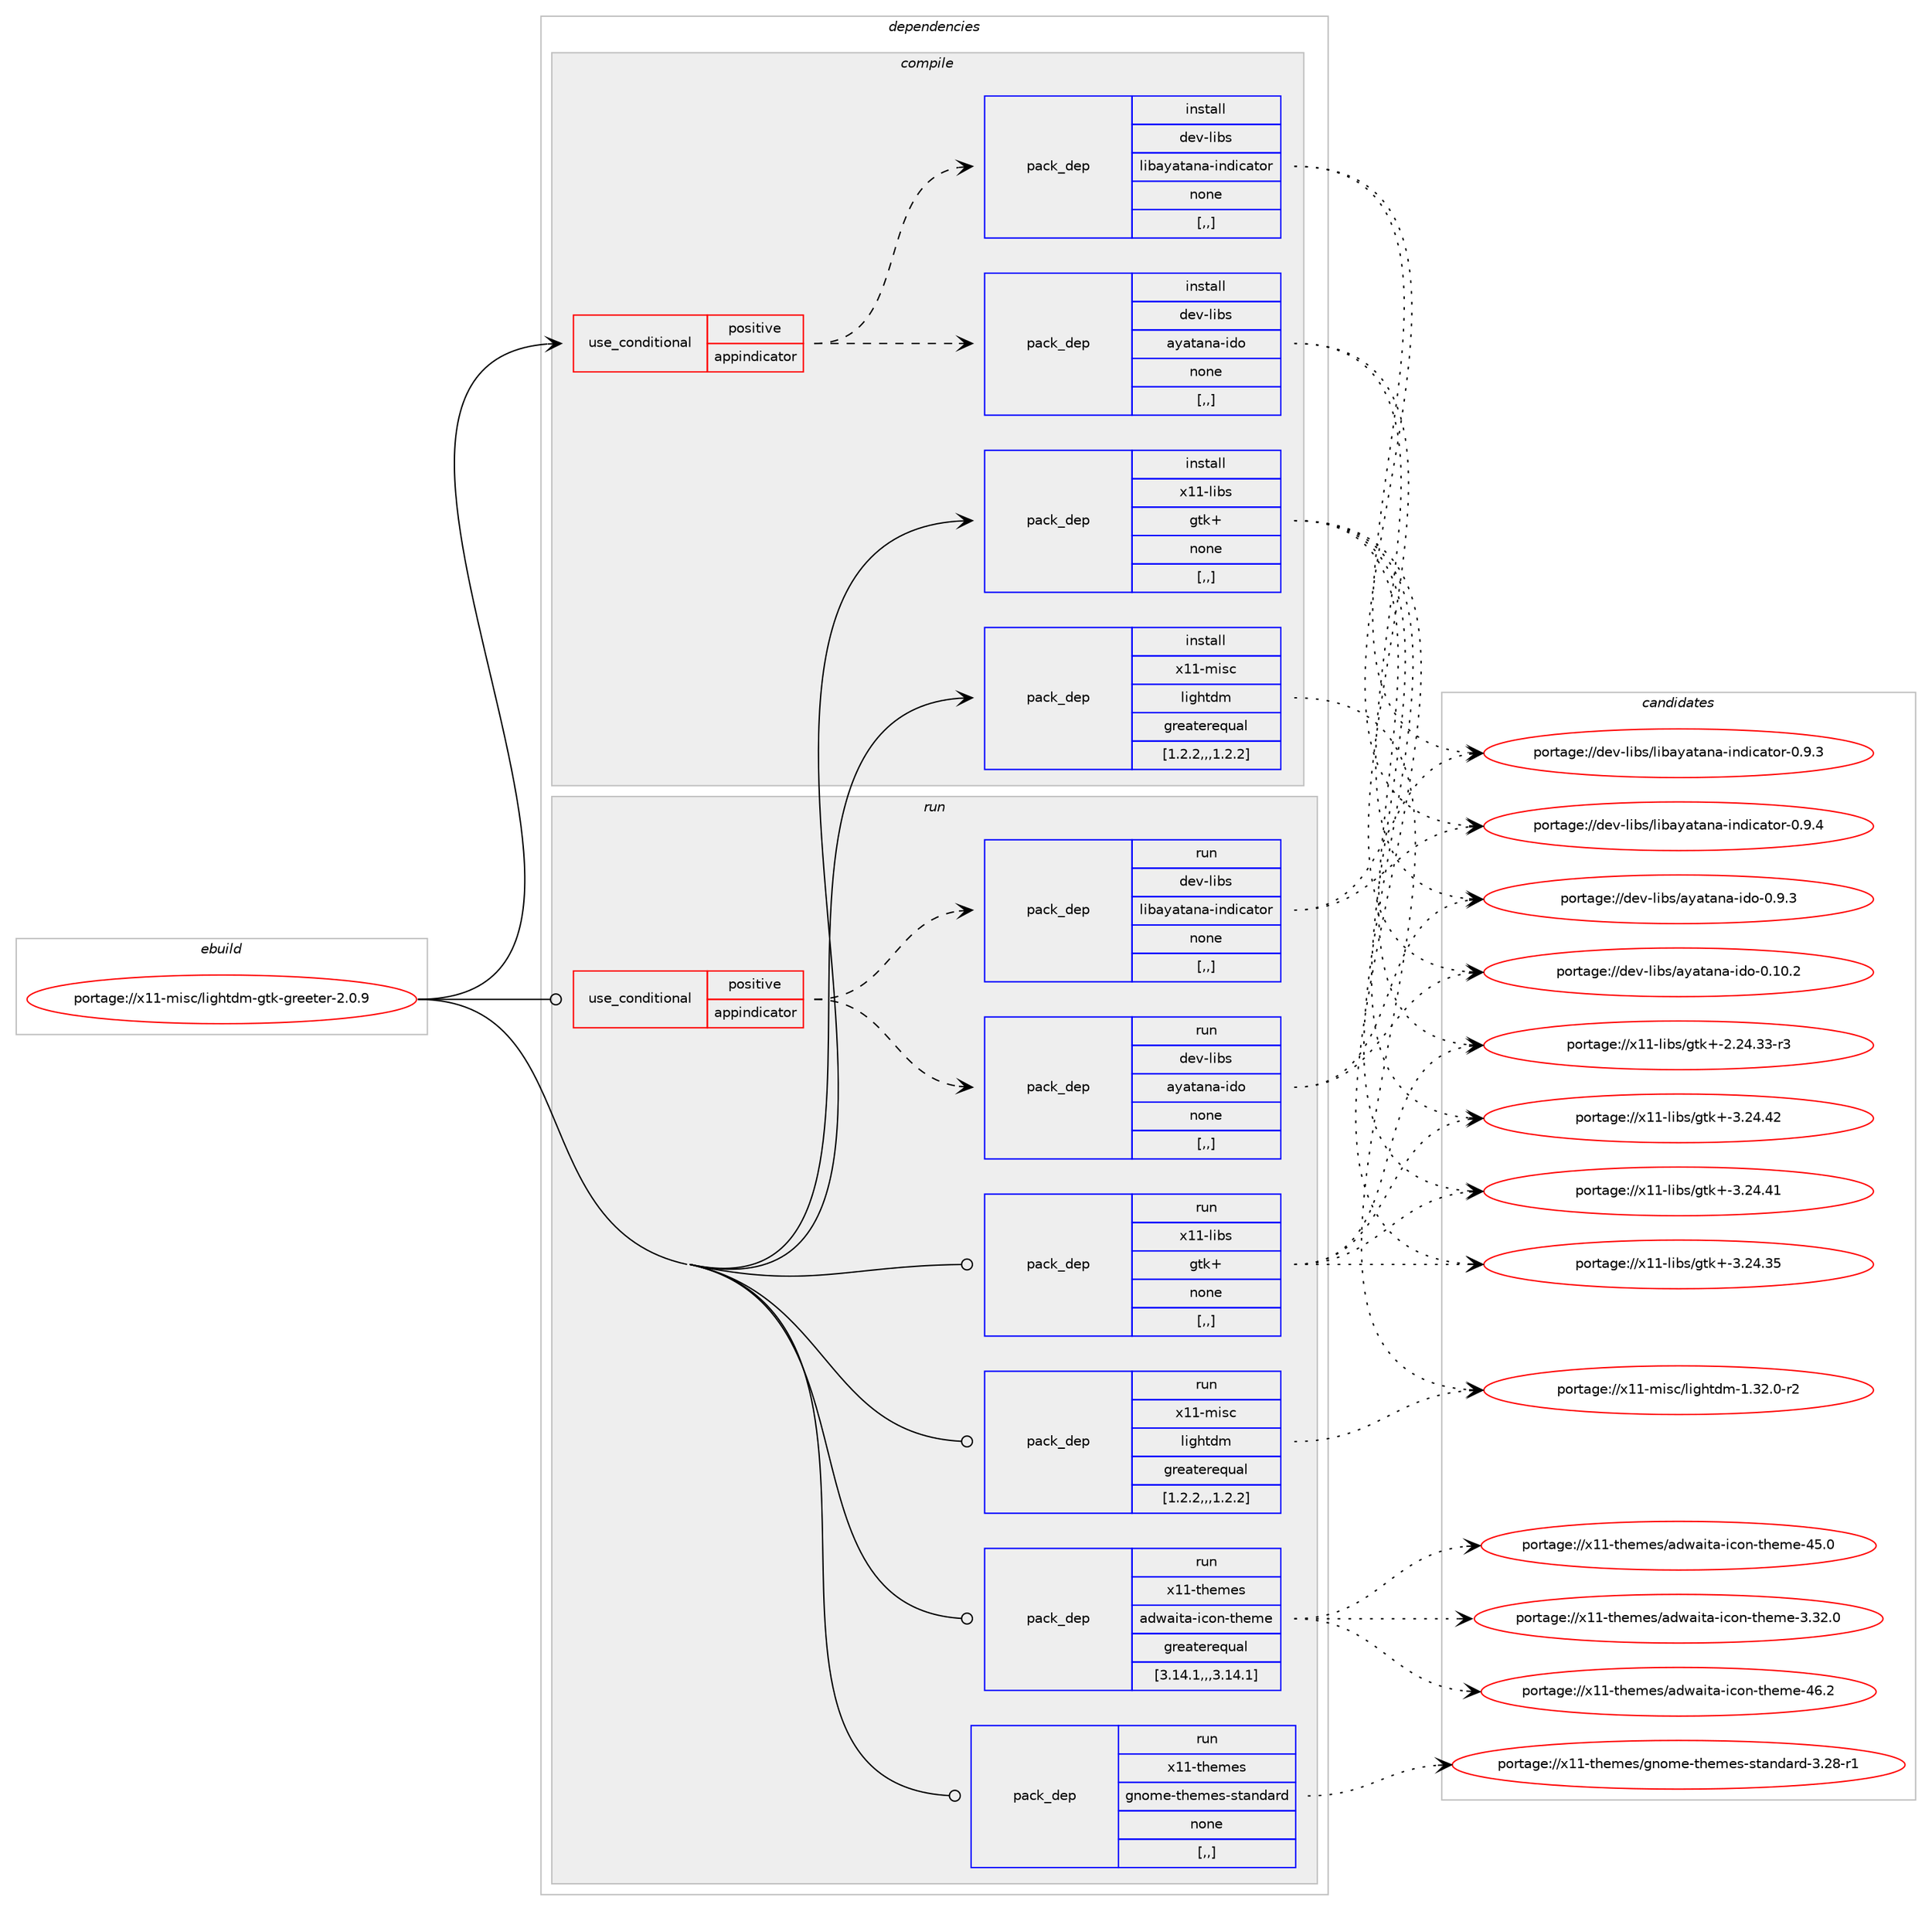 digraph prolog {

# *************
# Graph options
# *************

newrank=true;
concentrate=true;
compound=true;
graph [rankdir=LR,fontname=Helvetica,fontsize=10,ranksep=1.5];#, ranksep=2.5, nodesep=0.2];
edge  [arrowhead=vee];
node  [fontname=Helvetica,fontsize=10];

# **********
# The ebuild
# **********

subgraph cluster_leftcol {
color=gray;
label=<<i>ebuild</i>>;
id [label="portage://x11-misc/lightdm-gtk-greeter-2.0.9", color=red, width=4, href="../x11-misc/lightdm-gtk-greeter-2.0.9.svg"];
}

# ****************
# The dependencies
# ****************

subgraph cluster_midcol {
color=gray;
label=<<i>dependencies</i>>;
subgraph cluster_compile {
fillcolor="#eeeeee";
style=filled;
label=<<i>compile</i>>;
subgraph cond122263 {
dependency460879 [label=<<TABLE BORDER="0" CELLBORDER="1" CELLSPACING="0" CELLPADDING="4"><TR><TD ROWSPAN="3" CELLPADDING="10">use_conditional</TD></TR><TR><TD>positive</TD></TR><TR><TD>appindicator</TD></TR></TABLE>>, shape=none, color=red];
subgraph pack335226 {
dependency460880 [label=<<TABLE BORDER="0" CELLBORDER="1" CELLSPACING="0" CELLPADDING="4" WIDTH="220"><TR><TD ROWSPAN="6" CELLPADDING="30">pack_dep</TD></TR><TR><TD WIDTH="110">install</TD></TR><TR><TD>dev-libs</TD></TR><TR><TD>ayatana-ido</TD></TR><TR><TD>none</TD></TR><TR><TD>[,,]</TD></TR></TABLE>>, shape=none, color=blue];
}
dependency460879:e -> dependency460880:w [weight=20,style="dashed",arrowhead="vee"];
subgraph pack335227 {
dependency460881 [label=<<TABLE BORDER="0" CELLBORDER="1" CELLSPACING="0" CELLPADDING="4" WIDTH="220"><TR><TD ROWSPAN="6" CELLPADDING="30">pack_dep</TD></TR><TR><TD WIDTH="110">install</TD></TR><TR><TD>dev-libs</TD></TR><TR><TD>libayatana-indicator</TD></TR><TR><TD>none</TD></TR><TR><TD>[,,]</TD></TR></TABLE>>, shape=none, color=blue];
}
dependency460879:e -> dependency460881:w [weight=20,style="dashed",arrowhead="vee"];
}
id:e -> dependency460879:w [weight=20,style="solid",arrowhead="vee"];
subgraph pack335228 {
dependency460882 [label=<<TABLE BORDER="0" CELLBORDER="1" CELLSPACING="0" CELLPADDING="4" WIDTH="220"><TR><TD ROWSPAN="6" CELLPADDING="30">pack_dep</TD></TR><TR><TD WIDTH="110">install</TD></TR><TR><TD>x11-libs</TD></TR><TR><TD>gtk+</TD></TR><TR><TD>none</TD></TR><TR><TD>[,,]</TD></TR></TABLE>>, shape=none, color=blue];
}
id:e -> dependency460882:w [weight=20,style="solid",arrowhead="vee"];
subgraph pack335229 {
dependency460883 [label=<<TABLE BORDER="0" CELLBORDER="1" CELLSPACING="0" CELLPADDING="4" WIDTH="220"><TR><TD ROWSPAN="6" CELLPADDING="30">pack_dep</TD></TR><TR><TD WIDTH="110">install</TD></TR><TR><TD>x11-misc</TD></TR><TR><TD>lightdm</TD></TR><TR><TD>greaterequal</TD></TR><TR><TD>[1.2.2,,,1.2.2]</TD></TR></TABLE>>, shape=none, color=blue];
}
id:e -> dependency460883:w [weight=20,style="solid",arrowhead="vee"];
}
subgraph cluster_compileandrun {
fillcolor="#eeeeee";
style=filled;
label=<<i>compile and run</i>>;
}
subgraph cluster_run {
fillcolor="#eeeeee";
style=filled;
label=<<i>run</i>>;
subgraph cond122264 {
dependency460884 [label=<<TABLE BORDER="0" CELLBORDER="1" CELLSPACING="0" CELLPADDING="4"><TR><TD ROWSPAN="3" CELLPADDING="10">use_conditional</TD></TR><TR><TD>positive</TD></TR><TR><TD>appindicator</TD></TR></TABLE>>, shape=none, color=red];
subgraph pack335230 {
dependency460885 [label=<<TABLE BORDER="0" CELLBORDER="1" CELLSPACING="0" CELLPADDING="4" WIDTH="220"><TR><TD ROWSPAN="6" CELLPADDING="30">pack_dep</TD></TR><TR><TD WIDTH="110">run</TD></TR><TR><TD>dev-libs</TD></TR><TR><TD>ayatana-ido</TD></TR><TR><TD>none</TD></TR><TR><TD>[,,]</TD></TR></TABLE>>, shape=none, color=blue];
}
dependency460884:e -> dependency460885:w [weight=20,style="dashed",arrowhead="vee"];
subgraph pack335231 {
dependency460886 [label=<<TABLE BORDER="0" CELLBORDER="1" CELLSPACING="0" CELLPADDING="4" WIDTH="220"><TR><TD ROWSPAN="6" CELLPADDING="30">pack_dep</TD></TR><TR><TD WIDTH="110">run</TD></TR><TR><TD>dev-libs</TD></TR><TR><TD>libayatana-indicator</TD></TR><TR><TD>none</TD></TR><TR><TD>[,,]</TD></TR></TABLE>>, shape=none, color=blue];
}
dependency460884:e -> dependency460886:w [weight=20,style="dashed",arrowhead="vee"];
}
id:e -> dependency460884:w [weight=20,style="solid",arrowhead="odot"];
subgraph pack335232 {
dependency460887 [label=<<TABLE BORDER="0" CELLBORDER="1" CELLSPACING="0" CELLPADDING="4" WIDTH="220"><TR><TD ROWSPAN="6" CELLPADDING="30">pack_dep</TD></TR><TR><TD WIDTH="110">run</TD></TR><TR><TD>x11-libs</TD></TR><TR><TD>gtk+</TD></TR><TR><TD>none</TD></TR><TR><TD>[,,]</TD></TR></TABLE>>, shape=none, color=blue];
}
id:e -> dependency460887:w [weight=20,style="solid",arrowhead="odot"];
subgraph pack335233 {
dependency460888 [label=<<TABLE BORDER="0" CELLBORDER="1" CELLSPACING="0" CELLPADDING="4" WIDTH="220"><TR><TD ROWSPAN="6" CELLPADDING="30">pack_dep</TD></TR><TR><TD WIDTH="110">run</TD></TR><TR><TD>x11-misc</TD></TR><TR><TD>lightdm</TD></TR><TR><TD>greaterequal</TD></TR><TR><TD>[1.2.2,,,1.2.2]</TD></TR></TABLE>>, shape=none, color=blue];
}
id:e -> dependency460888:w [weight=20,style="solid",arrowhead="odot"];
subgraph pack335234 {
dependency460889 [label=<<TABLE BORDER="0" CELLBORDER="1" CELLSPACING="0" CELLPADDING="4" WIDTH="220"><TR><TD ROWSPAN="6" CELLPADDING="30">pack_dep</TD></TR><TR><TD WIDTH="110">run</TD></TR><TR><TD>x11-themes</TD></TR><TR><TD>adwaita-icon-theme</TD></TR><TR><TD>greaterequal</TD></TR><TR><TD>[3.14.1,,,3.14.1]</TD></TR></TABLE>>, shape=none, color=blue];
}
id:e -> dependency460889:w [weight=20,style="solid",arrowhead="odot"];
subgraph pack335235 {
dependency460890 [label=<<TABLE BORDER="0" CELLBORDER="1" CELLSPACING="0" CELLPADDING="4" WIDTH="220"><TR><TD ROWSPAN="6" CELLPADDING="30">pack_dep</TD></TR><TR><TD WIDTH="110">run</TD></TR><TR><TD>x11-themes</TD></TR><TR><TD>gnome-themes-standard</TD></TR><TR><TD>none</TD></TR><TR><TD>[,,]</TD></TR></TABLE>>, shape=none, color=blue];
}
id:e -> dependency460890:w [weight=20,style="solid",arrowhead="odot"];
}
}

# **************
# The candidates
# **************

subgraph cluster_choices {
rank=same;
color=gray;
label=<<i>candidates</i>>;

subgraph choice335226 {
color=black;
nodesep=1;
choice100101118451081059811547971219711697110974510510011145484649484650 [label="portage://dev-libs/ayatana-ido-0.10.2", color=red, width=4,href="../dev-libs/ayatana-ido-0.10.2.svg"];
choice1001011184510810598115479712197116971109745105100111454846574651 [label="portage://dev-libs/ayatana-ido-0.9.3", color=red, width=4,href="../dev-libs/ayatana-ido-0.9.3.svg"];
dependency460880:e -> choice100101118451081059811547971219711697110974510510011145484649484650:w [style=dotted,weight="100"];
dependency460880:e -> choice1001011184510810598115479712197116971109745105100111454846574651:w [style=dotted,weight="100"];
}
subgraph choice335227 {
color=black;
nodesep=1;
choice1001011184510810598115471081059897121971169711097451051101001059997116111114454846574652 [label="portage://dev-libs/libayatana-indicator-0.9.4", color=red, width=4,href="../dev-libs/libayatana-indicator-0.9.4.svg"];
choice1001011184510810598115471081059897121971169711097451051101001059997116111114454846574651 [label="portage://dev-libs/libayatana-indicator-0.9.3", color=red, width=4,href="../dev-libs/libayatana-indicator-0.9.3.svg"];
dependency460881:e -> choice1001011184510810598115471081059897121971169711097451051101001059997116111114454846574652:w [style=dotted,weight="100"];
dependency460881:e -> choice1001011184510810598115471081059897121971169711097451051101001059997116111114454846574651:w [style=dotted,weight="100"];
}
subgraph choice335228 {
color=black;
nodesep=1;
choice1204949451081059811547103116107434551465052465250 [label="portage://x11-libs/gtk+-3.24.42", color=red, width=4,href="../x11-libs/gtk+-3.24.42.svg"];
choice1204949451081059811547103116107434551465052465249 [label="portage://x11-libs/gtk+-3.24.41", color=red, width=4,href="../x11-libs/gtk+-3.24.41.svg"];
choice1204949451081059811547103116107434551465052465153 [label="portage://x11-libs/gtk+-3.24.35", color=red, width=4,href="../x11-libs/gtk+-3.24.35.svg"];
choice12049494510810598115471031161074345504650524651514511451 [label="portage://x11-libs/gtk+-2.24.33-r3", color=red, width=4,href="../x11-libs/gtk+-2.24.33-r3.svg"];
dependency460882:e -> choice1204949451081059811547103116107434551465052465250:w [style=dotted,weight="100"];
dependency460882:e -> choice1204949451081059811547103116107434551465052465249:w [style=dotted,weight="100"];
dependency460882:e -> choice1204949451081059811547103116107434551465052465153:w [style=dotted,weight="100"];
dependency460882:e -> choice12049494510810598115471031161074345504650524651514511451:w [style=dotted,weight="100"];
}
subgraph choice335229 {
color=black;
nodesep=1;
choice1204949451091051159947108105103104116100109454946515046484511450 [label="portage://x11-misc/lightdm-1.32.0-r2", color=red, width=4,href="../x11-misc/lightdm-1.32.0-r2.svg"];
dependency460883:e -> choice1204949451091051159947108105103104116100109454946515046484511450:w [style=dotted,weight="100"];
}
subgraph choice335230 {
color=black;
nodesep=1;
choice100101118451081059811547971219711697110974510510011145484649484650 [label="portage://dev-libs/ayatana-ido-0.10.2", color=red, width=4,href="../dev-libs/ayatana-ido-0.10.2.svg"];
choice1001011184510810598115479712197116971109745105100111454846574651 [label="portage://dev-libs/ayatana-ido-0.9.3", color=red, width=4,href="../dev-libs/ayatana-ido-0.9.3.svg"];
dependency460885:e -> choice100101118451081059811547971219711697110974510510011145484649484650:w [style=dotted,weight="100"];
dependency460885:e -> choice1001011184510810598115479712197116971109745105100111454846574651:w [style=dotted,weight="100"];
}
subgraph choice335231 {
color=black;
nodesep=1;
choice1001011184510810598115471081059897121971169711097451051101001059997116111114454846574652 [label="portage://dev-libs/libayatana-indicator-0.9.4", color=red, width=4,href="../dev-libs/libayatana-indicator-0.9.4.svg"];
choice1001011184510810598115471081059897121971169711097451051101001059997116111114454846574651 [label="portage://dev-libs/libayatana-indicator-0.9.3", color=red, width=4,href="../dev-libs/libayatana-indicator-0.9.3.svg"];
dependency460886:e -> choice1001011184510810598115471081059897121971169711097451051101001059997116111114454846574652:w [style=dotted,weight="100"];
dependency460886:e -> choice1001011184510810598115471081059897121971169711097451051101001059997116111114454846574651:w [style=dotted,weight="100"];
}
subgraph choice335232 {
color=black;
nodesep=1;
choice1204949451081059811547103116107434551465052465250 [label="portage://x11-libs/gtk+-3.24.42", color=red, width=4,href="../x11-libs/gtk+-3.24.42.svg"];
choice1204949451081059811547103116107434551465052465249 [label="portage://x11-libs/gtk+-3.24.41", color=red, width=4,href="../x11-libs/gtk+-3.24.41.svg"];
choice1204949451081059811547103116107434551465052465153 [label="portage://x11-libs/gtk+-3.24.35", color=red, width=4,href="../x11-libs/gtk+-3.24.35.svg"];
choice12049494510810598115471031161074345504650524651514511451 [label="portage://x11-libs/gtk+-2.24.33-r3", color=red, width=4,href="../x11-libs/gtk+-2.24.33-r3.svg"];
dependency460887:e -> choice1204949451081059811547103116107434551465052465250:w [style=dotted,weight="100"];
dependency460887:e -> choice1204949451081059811547103116107434551465052465249:w [style=dotted,weight="100"];
dependency460887:e -> choice1204949451081059811547103116107434551465052465153:w [style=dotted,weight="100"];
dependency460887:e -> choice12049494510810598115471031161074345504650524651514511451:w [style=dotted,weight="100"];
}
subgraph choice335233 {
color=black;
nodesep=1;
choice1204949451091051159947108105103104116100109454946515046484511450 [label="portage://x11-misc/lightdm-1.32.0-r2", color=red, width=4,href="../x11-misc/lightdm-1.32.0-r2.svg"];
dependency460888:e -> choice1204949451091051159947108105103104116100109454946515046484511450:w [style=dotted,weight="100"];
}
subgraph choice335234 {
color=black;
nodesep=1;
choice120494945116104101109101115479710011997105116974510599111110451161041011091014552544650 [label="portage://x11-themes/adwaita-icon-theme-46.2", color=red, width=4,href="../x11-themes/adwaita-icon-theme-46.2.svg"];
choice120494945116104101109101115479710011997105116974510599111110451161041011091014552534648 [label="portage://x11-themes/adwaita-icon-theme-45.0", color=red, width=4,href="../x11-themes/adwaita-icon-theme-45.0.svg"];
choice1204949451161041011091011154797100119971051169745105991111104511610410110910145514651504648 [label="portage://x11-themes/adwaita-icon-theme-3.32.0", color=red, width=4,href="../x11-themes/adwaita-icon-theme-3.32.0.svg"];
dependency460889:e -> choice120494945116104101109101115479710011997105116974510599111110451161041011091014552544650:w [style=dotted,weight="100"];
dependency460889:e -> choice120494945116104101109101115479710011997105116974510599111110451161041011091014552534648:w [style=dotted,weight="100"];
dependency460889:e -> choice1204949451161041011091011154797100119971051169745105991111104511610410110910145514651504648:w [style=dotted,weight="100"];
}
subgraph choice335235 {
color=black;
nodesep=1;
choice120494945116104101109101115471031101111091014511610410110910111545115116971101009711410045514650564511449 [label="portage://x11-themes/gnome-themes-standard-3.28-r1", color=red, width=4,href="../x11-themes/gnome-themes-standard-3.28-r1.svg"];
dependency460890:e -> choice120494945116104101109101115471031101111091014511610410110910111545115116971101009711410045514650564511449:w [style=dotted,weight="100"];
}
}

}
